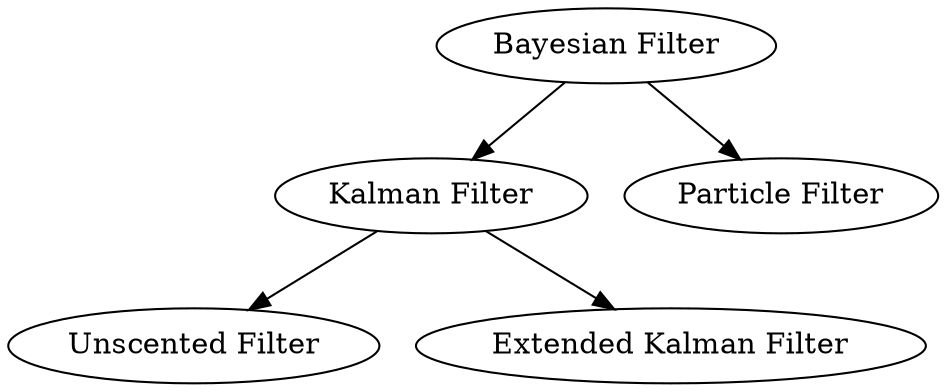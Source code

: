 digraph Filters {
    BF  -> "Kalman Filter" -> "Unscented Filter"  BF [label="Bayesian Filter",URL="http://localhost:8888/notebooks/Talks/geolocation/KalmanTalk/1 G-H Filters.ipynb"];
    "Kalman Filter"    -> "Extended Kalman Filter"  ;
    BF  -> "Particle Filter"  ;
}
